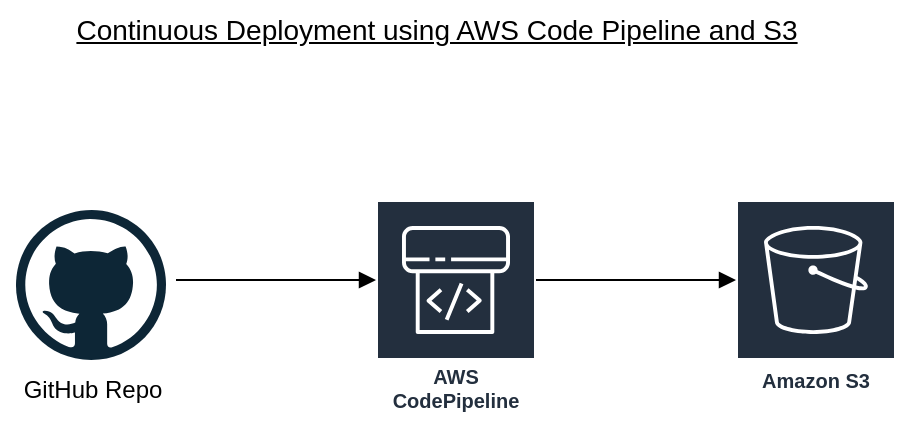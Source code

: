 <mxfile version="24.7.7">
  <diagram name="Page-1" id="5efUixz_hjWTcLBjpH8D">
    <mxGraphModel dx="880" dy="444" grid="1" gridSize="10" guides="1" tooltips="1" connect="1" arrows="1" fold="1" page="1" pageScale="1" pageWidth="850" pageHeight="1100" math="0" shadow="0">
      <root>
        <mxCell id="0" />
        <mxCell id="1" parent="0" />
        <mxCell id="4QHOvmMTWd2eDUx817rZ-1" value="" style="dashed=0;outlineConnect=0;html=1;align=center;labelPosition=center;verticalLabelPosition=bottom;verticalAlign=top;shape=mxgraph.weblogos.github" vertex="1" parent="1">
          <mxGeometry x="280" y="165" width="75" height="75" as="geometry" />
        </mxCell>
        <mxCell id="4QHOvmMTWd2eDUx817rZ-2" value="GitHub Repo" style="text;html=1;align=center;verticalAlign=middle;resizable=0;points=[];autosize=1;strokeColor=none;fillColor=none;" vertex="1" parent="1">
          <mxGeometry x="272.5" y="240" width="90" height="30" as="geometry" />
        </mxCell>
        <mxCell id="4QHOvmMTWd2eDUx817rZ-3" value="" style="edgeStyle=orthogonalEdgeStyle;html=1;endArrow=block;elbow=vertical;startArrow=none;endFill=1;rounded=0;" edge="1" parent="1">
          <mxGeometry width="100" relative="1" as="geometry">
            <mxPoint x="360" y="200" as="sourcePoint" />
            <mxPoint x="460" y="200" as="targetPoint" />
          </mxGeometry>
        </mxCell>
        <mxCell id="4QHOvmMTWd2eDUx817rZ-4" value="AWS CodePipeline" style="sketch=0;outlineConnect=0;fontColor=#232F3E;gradientColor=none;strokeColor=#ffffff;fillColor=#232F3E;dashed=0;verticalLabelPosition=middle;verticalAlign=bottom;align=center;html=1;whiteSpace=wrap;fontSize=10;fontStyle=1;spacing=3;shape=mxgraph.aws4.productIcon;prIcon=mxgraph.aws4.codepipeline;" vertex="1" parent="1">
          <mxGeometry x="460" y="160" width="80" height="110" as="geometry" />
        </mxCell>
        <mxCell id="4QHOvmMTWd2eDUx817rZ-5" value="" style="edgeStyle=orthogonalEdgeStyle;html=1;endArrow=block;elbow=vertical;startArrow=none;endFill=1;rounded=0;" edge="1" parent="1">
          <mxGeometry width="100" relative="1" as="geometry">
            <mxPoint x="540" y="200" as="sourcePoint" />
            <mxPoint x="640" y="200" as="targetPoint" />
          </mxGeometry>
        </mxCell>
        <mxCell id="4QHOvmMTWd2eDUx817rZ-6" value="Amazon S3" style="sketch=0;outlineConnect=0;fontColor=#232F3E;gradientColor=none;strokeColor=#ffffff;fillColor=#232F3E;dashed=0;verticalLabelPosition=middle;verticalAlign=bottom;align=center;html=1;whiteSpace=wrap;fontSize=10;fontStyle=1;spacing=3;shape=mxgraph.aws4.productIcon;prIcon=mxgraph.aws4.s3;" vertex="1" parent="1">
          <mxGeometry x="640" y="160" width="80" height="100" as="geometry" />
        </mxCell>
        <mxCell id="4QHOvmMTWd2eDUx817rZ-7" value="&lt;font style=&quot;font-size: 14px;&quot;&gt;&lt;u&gt;Continuous Deployment using AWS Code Pipeline and S3&lt;/u&gt;&lt;/font&gt;" style="text;html=1;align=center;verticalAlign=middle;resizable=0;points=[];autosize=1;strokeColor=none;fillColor=none;" vertex="1" parent="1">
          <mxGeometry x="300" y="60" width="380" height="30" as="geometry" />
        </mxCell>
      </root>
    </mxGraphModel>
  </diagram>
</mxfile>
